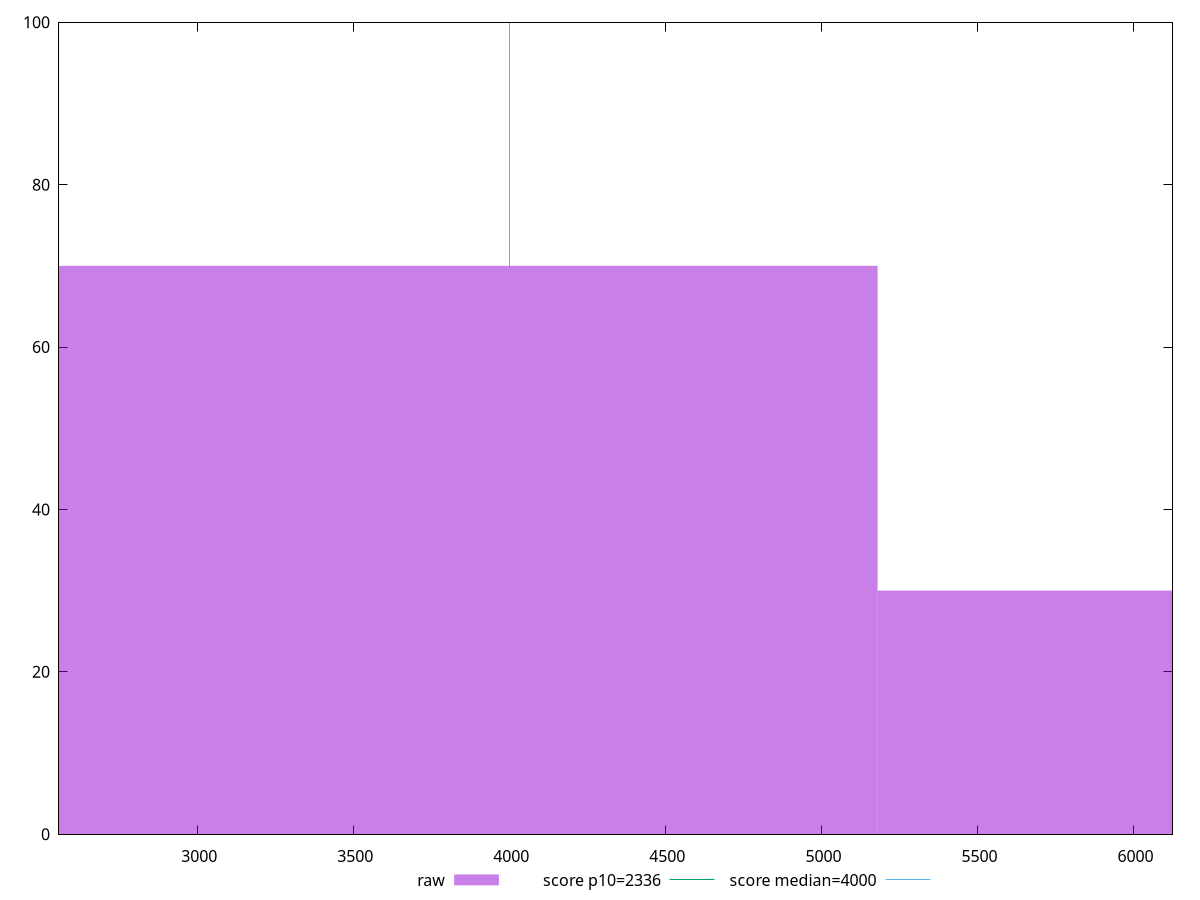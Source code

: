 reset

$raw <<EOF
6906.586507395288 30
3453.293253697644 70
EOF

set key outside below
set boxwidth 3453.293253697644
set xrange [2557.392:6124.6669999999995]
set yrange [0:100]
set trange [0:100]
set style fill transparent solid 0.5 noborder

set parametric
set terminal svg size 640, 490 enhanced background rgb 'white'
set output "reports/report_00033_2021-03-01T14-23-16.841Z/first-meaningful-paint/samples/astro-inner/raw/histogram.svg"

plot $raw title "raw" with boxes, \
     2336,t title "score p10=2336", \
     4000,t title "score median=4000"

reset
